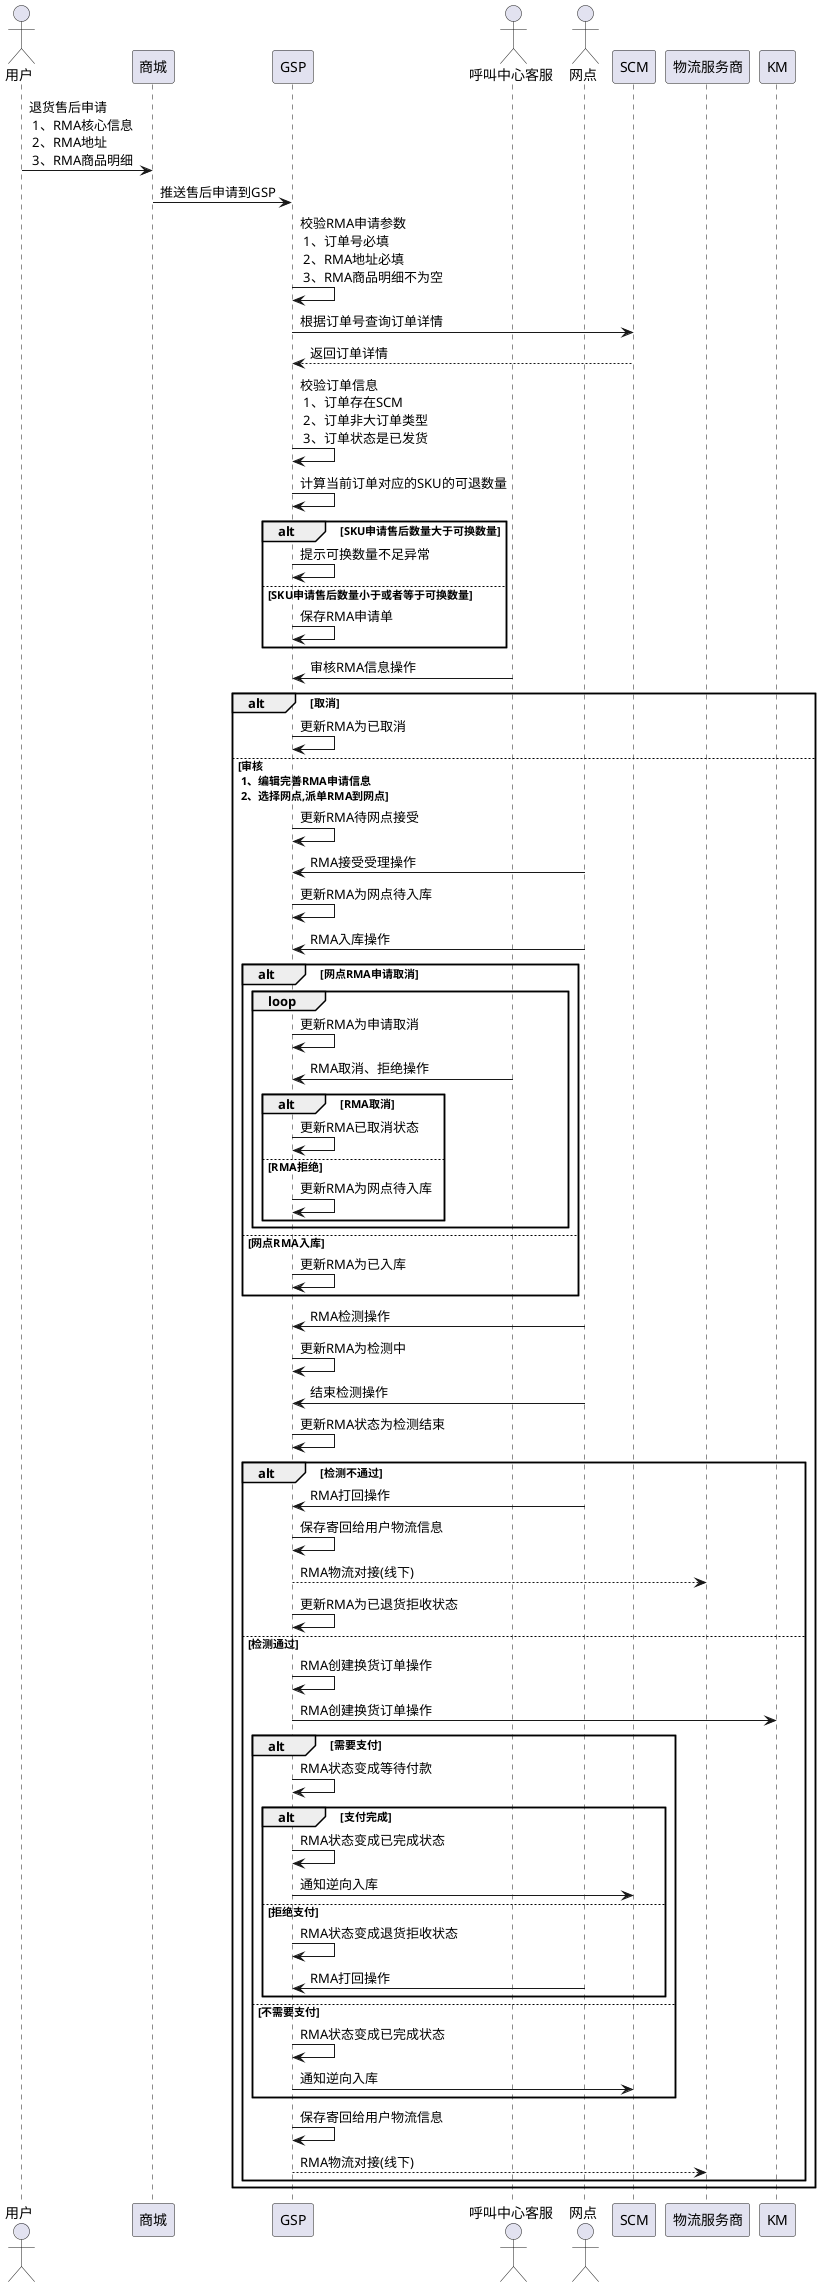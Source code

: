 @startuml
actor 用户
用户 -> 商城: 退货售后申请 \n 1、RMA核心信息 \n 2、RMA地址 \n 3、RMA商品明细
商城 -> GSP:推送售后申请到GSP
GSP->GSP:校验RMA申请参数 \n 1、订单号必填 \n 2、RMA地址必填 \n 3、RMA商品明细不为空
actor 呼叫中心客服
actor 网点
GSP->SCM:根据订单号查询订单详情
SCM-->GSP:返回订单详情
GSP->GSP:校验订单信息 \n 1、订单存在SCM \n 2、订单非大订单类型 \n 3、订单状态是已发货
GSP->GSP:计算当前订单对应的SKU的可退数量
alt SKU申请售后数量大于可换数量
    GSP->GSP:提示可换数量不足异常
else SKU申请售后数量小于或者等于可换数量
    GSP->GSP:保存RMA申请单
end
呼叫中心客服->GSP:审核RMA信息操作
alt 取消
    GSP->GSP:更新RMA为已取消
else 审核 \n 1、编辑完善RMA申请信息 \n 2、选择网点,派单RMA到网点
        GSP->GSP:更新RMA待网点接受
        网点->GSP:RMA接受受理操作
        GSP->GSP:更新RMA为网点待入库
        网点->GSP:RMA入库操作
        alt 网点RMA申请取消
        loop
            GSP->GSP:更新RMA为申请取消
            呼叫中心客服->GSP:RMA取消、拒绝操作
                alt RMA取消
                    GSP->GSP:更新RMA已取消状态
                else RMA拒绝
                    GSP->GSP:更新RMA为网点待入库
                end
        end
        else 网点RMA入库
            GSP->GSP:更新RMA为已入库
        end
        网点->GSP:RMA检测操作
        GSP->GSP:更新RMA为检测中
        网点->GSP:结束检测操作
        GSP->GSP:更新RMA状态为检测结束
        alt 检测不通过
            网点->GSP:RMA打回操作
            GSP->GSP:保存寄回给用户物流信息
            GSP-->物流服务商:RMA物流对接(线下)
            GSP->GSP:更新RMA为已退货拒收状态
        else 检测通过
            GSP->GSP:RMA创建换货订单操作
            GSP->KM:RMA创建换货订单操作
            alt 需要支付
                GSP->GSP:RMA状态变成等待付款
                alt 支付完成
                    GSP->GSP:RMA状态变成已完成状态
                    GSP->SCM:通知逆向入库
                else 拒绝支付
                    GSP->GSP:RMA状态变成退货拒收状态
                    网点->GSP:RMA打回操作
                end
            else 不需要支付
                GSP->GSP:RMA状态变成已完成状态
                GSP->SCM:通知逆向入库
            end
            GSP->GSP:保存寄回给用户物流信息
            GSP-->物流服务商:RMA物流对接(线下)
        end
end
@enduml